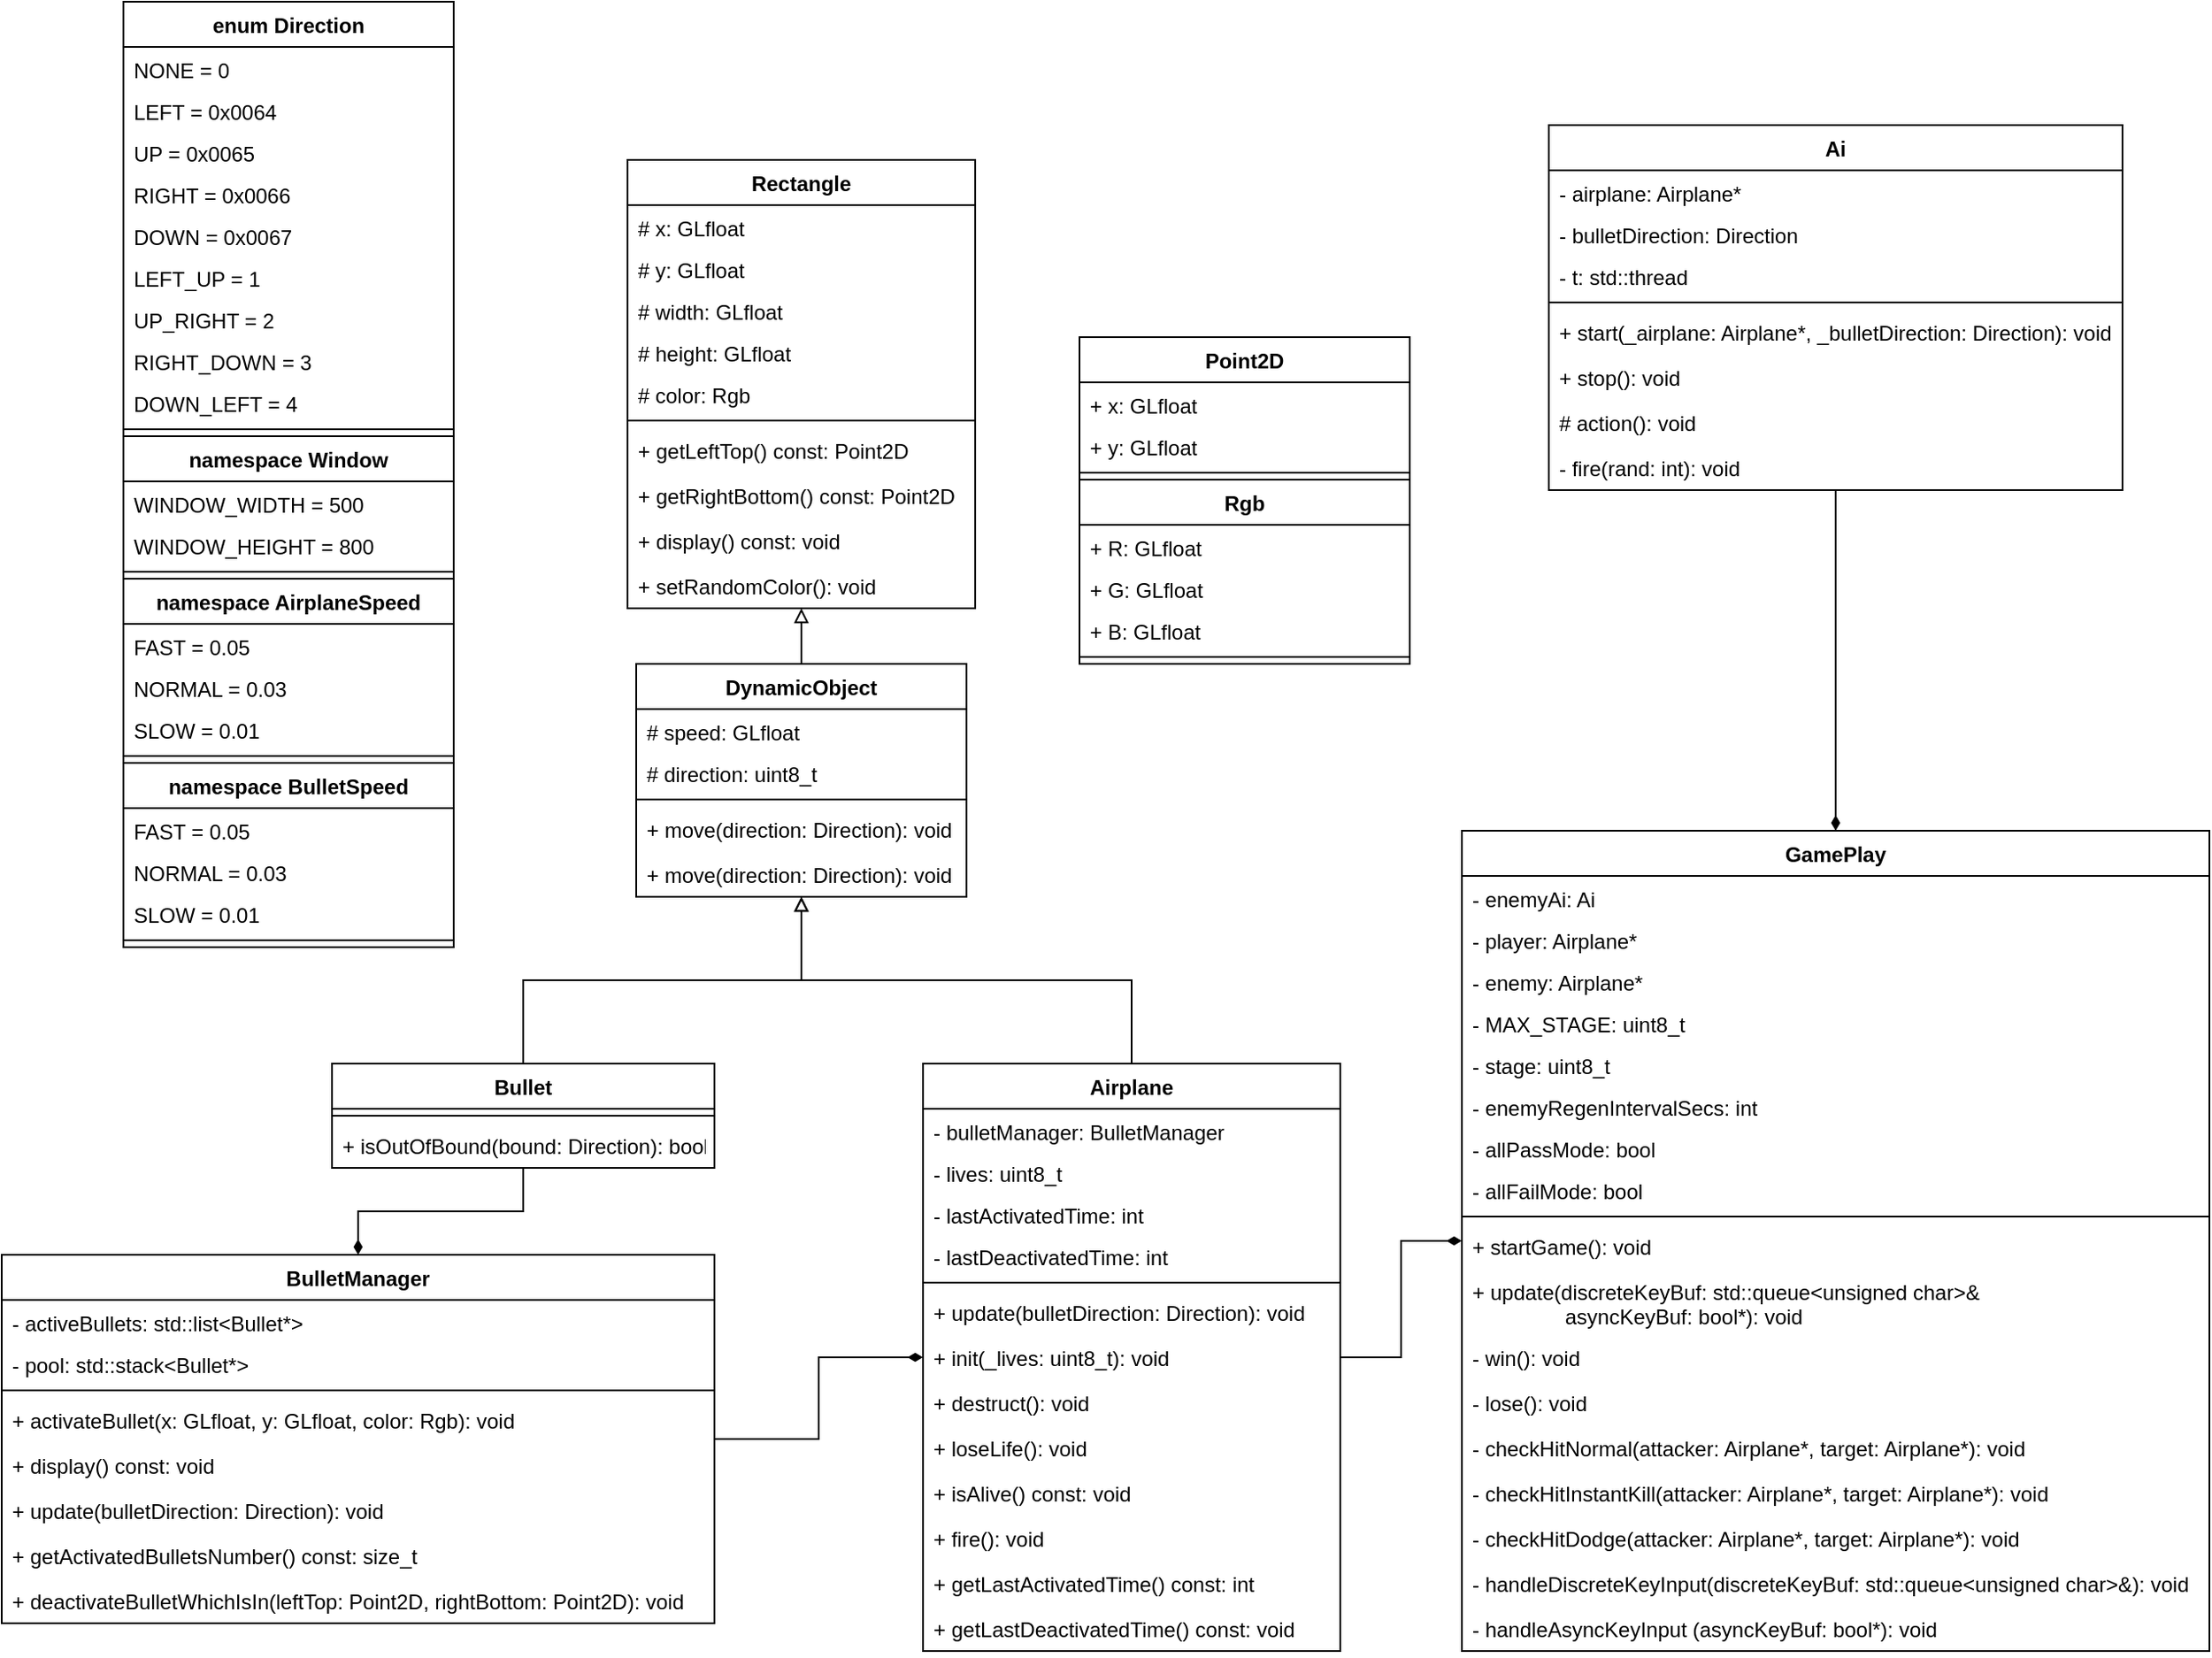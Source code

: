 <mxfile version="14.4.3" type="device"><diagram id="lzlCBWP7-0YJygiGL6ly" name="Page-1"><mxGraphModel dx="2597" dy="1370" grid="1" gridSize="10" guides="1" tooltips="1" connect="1" arrows="1" fold="1" page="1" pageScale="1" pageWidth="850" pageHeight="1100" math="0" shadow="0"><root><mxCell id="0"/><mxCell id="1" parent="0"/><mxCell id="8bg2hI8PhoKx7szXV8zY-1" value="Rectangle" style="swimlane;fontStyle=1;align=center;verticalAlign=top;childLayout=stackLayout;horizontal=1;startSize=26;horizontalStack=0;resizeParent=1;resizeParentMax=0;resizeLast=0;collapsible=1;marginBottom=0;" parent="1" vertex="1"><mxGeometry x="170" y="380" width="200" height="258" as="geometry"/></mxCell><mxCell id="8bg2hI8PhoKx7szXV8zY-2" value="# x: GLfloat" style="text;strokeColor=none;fillColor=none;align=left;verticalAlign=top;spacingLeft=4;spacingRight=4;overflow=hidden;rotatable=0;points=[[0,0.5],[1,0.5]];portConstraint=eastwest;" parent="8bg2hI8PhoKx7szXV8zY-1" vertex="1"><mxGeometry y="26" width="200" height="24" as="geometry"/></mxCell><mxCell id="8bg2hI8PhoKx7szXV8zY-7" value="# y: GLfloat" style="text;strokeColor=none;fillColor=none;align=left;verticalAlign=top;spacingLeft=4;spacingRight=4;overflow=hidden;rotatable=0;points=[[0,0.5],[1,0.5]];portConstraint=eastwest;" parent="8bg2hI8PhoKx7szXV8zY-1" vertex="1"><mxGeometry y="50" width="200" height="24" as="geometry"/></mxCell><mxCell id="8bg2hI8PhoKx7szXV8zY-8" value="# width: GLfloat" style="text;strokeColor=none;fillColor=none;align=left;verticalAlign=top;spacingLeft=4;spacingRight=4;overflow=hidden;rotatable=0;points=[[0,0.5],[1,0.5]];portConstraint=eastwest;" parent="8bg2hI8PhoKx7szXV8zY-1" vertex="1"><mxGeometry y="74" width="200" height="24" as="geometry"/></mxCell><mxCell id="8bg2hI8PhoKx7szXV8zY-9" value="# height: GLfloat" style="text;strokeColor=none;fillColor=none;align=left;verticalAlign=top;spacingLeft=4;spacingRight=4;overflow=hidden;rotatable=0;points=[[0,0.5],[1,0.5]];portConstraint=eastwest;" parent="8bg2hI8PhoKx7szXV8zY-1" vertex="1"><mxGeometry y="98" width="200" height="24" as="geometry"/></mxCell><mxCell id="8bg2hI8PhoKx7szXV8zY-10" value="# color: Rgb" style="text;strokeColor=none;fillColor=none;align=left;verticalAlign=top;spacingLeft=4;spacingRight=4;overflow=hidden;rotatable=0;points=[[0,0.5],[1,0.5]];portConstraint=eastwest;" parent="8bg2hI8PhoKx7szXV8zY-1" vertex="1"><mxGeometry y="122" width="200" height="24" as="geometry"/></mxCell><mxCell id="8bg2hI8PhoKx7szXV8zY-3" value="" style="line;strokeWidth=1;fillColor=none;align=left;verticalAlign=middle;spacingTop=-1;spacingLeft=3;spacingRight=3;rotatable=0;labelPosition=right;points=[];portConstraint=eastwest;" parent="8bg2hI8PhoKx7szXV8zY-1" vertex="1"><mxGeometry y="146" width="200" height="8" as="geometry"/></mxCell><mxCell id="8bg2hI8PhoKx7szXV8zY-4" value="+ getLeftTop() const: Point2D" style="text;strokeColor=none;fillColor=none;align=left;verticalAlign=top;spacingLeft=4;spacingRight=4;overflow=hidden;rotatable=0;points=[[0,0.5],[1,0.5]];portConstraint=eastwest;" parent="8bg2hI8PhoKx7szXV8zY-1" vertex="1"><mxGeometry y="154" width="200" height="26" as="geometry"/></mxCell><mxCell id="8bg2hI8PhoKx7szXV8zY-11" value="+ getRightBottom() const: Point2D" style="text;strokeColor=none;fillColor=none;align=left;verticalAlign=top;spacingLeft=4;spacingRight=4;overflow=hidden;rotatable=0;points=[[0,0.5],[1,0.5]];portConstraint=eastwest;" parent="8bg2hI8PhoKx7szXV8zY-1" vertex="1"><mxGeometry y="180" width="200" height="26" as="geometry"/></mxCell><mxCell id="8bg2hI8PhoKx7szXV8zY-12" value="+ display() const: void" style="text;strokeColor=none;fillColor=none;align=left;verticalAlign=top;spacingLeft=4;spacingRight=4;overflow=hidden;rotatable=0;points=[[0,0.5],[1,0.5]];portConstraint=eastwest;" parent="8bg2hI8PhoKx7szXV8zY-1" vertex="1"><mxGeometry y="206" width="200" height="26" as="geometry"/></mxCell><mxCell id="8bg2hI8PhoKx7szXV8zY-13" value="+ setRandomColor(): void" style="text;strokeColor=none;fillColor=none;align=left;verticalAlign=top;spacingLeft=4;spacingRight=4;overflow=hidden;rotatable=0;points=[[0,0.5],[1,0.5]];portConstraint=eastwest;" parent="8bg2hI8PhoKx7szXV8zY-1" vertex="1"><mxGeometry y="232" width="200" height="26" as="geometry"/></mxCell><mxCell id="8bg2hI8PhoKx7szXV8zY-25" style="edgeStyle=orthogonalEdgeStyle;rounded=0;orthogonalLoop=1;jettySize=auto;html=1;endArrow=block;endFill=0;" parent="1" source="8bg2hI8PhoKx7szXV8zY-14" target="8bg2hI8PhoKx7szXV8zY-1" edge="1"><mxGeometry relative="1" as="geometry"/></mxCell><mxCell id="8bg2hI8PhoKx7szXV8zY-14" value="DynamicObject" style="swimlane;fontStyle=1;align=center;verticalAlign=top;childLayout=stackLayout;horizontal=1;startSize=26;horizontalStack=0;resizeParent=1;resizeParentMax=0;resizeLast=0;collapsible=1;marginBottom=0;" parent="1" vertex="1"><mxGeometry x="175" y="670" width="190" height="134" as="geometry"/></mxCell><mxCell id="8bg2hI8PhoKx7szXV8zY-15" value="# speed: GLfloat" style="text;strokeColor=none;fillColor=none;align=left;verticalAlign=top;spacingLeft=4;spacingRight=4;overflow=hidden;rotatable=0;points=[[0,0.5],[1,0.5]];portConstraint=eastwest;" parent="8bg2hI8PhoKx7szXV8zY-14" vertex="1"><mxGeometry y="26" width="190" height="24" as="geometry"/></mxCell><mxCell id="8bg2hI8PhoKx7szXV8zY-16" value="# direction: uint8_t" style="text;strokeColor=none;fillColor=none;align=left;verticalAlign=top;spacingLeft=4;spacingRight=4;overflow=hidden;rotatable=0;points=[[0,0.5],[1,0.5]];portConstraint=eastwest;" parent="8bg2hI8PhoKx7szXV8zY-14" vertex="1"><mxGeometry y="50" width="190" height="24" as="geometry"/></mxCell><mxCell id="8bg2hI8PhoKx7szXV8zY-20" value="" style="line;strokeWidth=1;fillColor=none;align=left;verticalAlign=middle;spacingTop=-1;spacingLeft=3;spacingRight=3;rotatable=0;labelPosition=right;points=[];portConstraint=eastwest;" parent="8bg2hI8PhoKx7szXV8zY-14" vertex="1"><mxGeometry y="74" width="190" height="8" as="geometry"/></mxCell><mxCell id="8bg2hI8PhoKx7szXV8zY-21" value="+ move(direction: Direction): void" style="text;strokeColor=none;fillColor=none;align=left;verticalAlign=top;spacingLeft=4;spacingRight=4;overflow=hidden;rotatable=0;points=[[0,0.5],[1,0.5]];portConstraint=eastwest;" parent="8bg2hI8PhoKx7szXV8zY-14" vertex="1"><mxGeometry y="82" width="190" height="26" as="geometry"/></mxCell><mxCell id="8bg2hI8PhoKx7szXV8zY-44" value="+ move(direction: Direction): void" style="text;strokeColor=none;fillColor=none;align=left;verticalAlign=top;spacingLeft=4;spacingRight=4;overflow=hidden;rotatable=0;points=[[0,0.5],[1,0.5]];portConstraint=eastwest;" parent="8bg2hI8PhoKx7szXV8zY-14" vertex="1"><mxGeometry y="108" width="190" height="26" as="geometry"/></mxCell><mxCell id="8bg2hI8PhoKx7szXV8zY-31" style="edgeStyle=orthogonalEdgeStyle;rounded=0;orthogonalLoop=1;jettySize=auto;html=1;endArrow=block;endFill=0;" parent="1" source="8bg2hI8PhoKx7szXV8zY-26" target="8bg2hI8PhoKx7szXV8zY-14" edge="1"><mxGeometry relative="1" as="geometry"/></mxCell><mxCell id="55BqPZ3qnUOEgNBQmJnR-50" style="edgeStyle=orthogonalEdgeStyle;rounded=0;orthogonalLoop=1;jettySize=auto;html=1;endArrow=diamondThin;endFill=1;" edge="1" parent="1" source="8bg2hI8PhoKx7szXV8zY-26" target="8bg2hI8PhoKx7szXV8zY-77"><mxGeometry relative="1" as="geometry"/></mxCell><mxCell id="8bg2hI8PhoKx7szXV8zY-26" value="Bullet" style="swimlane;fontStyle=1;align=center;verticalAlign=top;childLayout=stackLayout;horizontal=1;startSize=26;horizontalStack=0;resizeParent=1;resizeParentMax=0;resizeLast=0;collapsible=1;marginBottom=0;" parent="1" vertex="1"><mxGeometry y="900" width="220" height="60" as="geometry"/></mxCell><mxCell id="8bg2hI8PhoKx7szXV8zY-29" value="" style="line;strokeWidth=1;fillColor=none;align=left;verticalAlign=middle;spacingTop=-1;spacingLeft=3;spacingRight=3;rotatable=0;labelPosition=right;points=[];portConstraint=eastwest;" parent="8bg2hI8PhoKx7szXV8zY-26" vertex="1"><mxGeometry y="26" width="220" height="8" as="geometry"/></mxCell><mxCell id="8bg2hI8PhoKx7szXV8zY-30" value="+ isOutOfBound(bound: Direction): bool" style="text;strokeColor=none;fillColor=none;align=left;verticalAlign=top;spacingLeft=4;spacingRight=4;overflow=hidden;rotatable=0;points=[[0,0.5],[1,0.5]];portConstraint=eastwest;" parent="8bg2hI8PhoKx7szXV8zY-26" vertex="1"><mxGeometry y="34" width="220" height="26" as="geometry"/></mxCell><mxCell id="8bg2hI8PhoKx7szXV8zY-60" style="edgeStyle=orthogonalEdgeStyle;rounded=0;orthogonalLoop=1;jettySize=auto;html=1;endArrow=block;endFill=0;" parent="1" source="8bg2hI8PhoKx7szXV8zY-45" target="8bg2hI8PhoKx7szXV8zY-14" edge="1"><mxGeometry relative="1" as="geometry"/></mxCell><mxCell id="55BqPZ3qnUOEgNBQmJnR-42" style="edgeStyle=orthogonalEdgeStyle;rounded=0;orthogonalLoop=1;jettySize=auto;html=1;endArrow=diamondThin;endFill=1;" edge="1" parent="1" source="8bg2hI8PhoKx7szXV8zY-45" target="55BqPZ3qnUOEgNBQmJnR-5"><mxGeometry relative="1" as="geometry"/></mxCell><mxCell id="8bg2hI8PhoKx7szXV8zY-45" value="Airplane" style="swimlane;fontStyle=1;align=center;verticalAlign=top;childLayout=stackLayout;horizontal=1;startSize=26;horizontalStack=0;resizeParent=1;resizeParentMax=0;resizeLast=0;collapsible=1;marginBottom=0;" parent="1" vertex="1"><mxGeometry x="340" y="900" width="240" height="338" as="geometry"/></mxCell><mxCell id="8bg2hI8PhoKx7szXV8zY-46" value="- bulletManager: BulletManager" style="text;strokeColor=none;fillColor=none;align=left;verticalAlign=top;spacingLeft=4;spacingRight=4;overflow=hidden;rotatable=0;points=[[0,0.5],[1,0.5]];portConstraint=eastwest;" parent="8bg2hI8PhoKx7szXV8zY-45" vertex="1"><mxGeometry y="26" width="240" height="24" as="geometry"/></mxCell><mxCell id="8bg2hI8PhoKx7szXV8zY-47" value="- lives: uint8_t" style="text;strokeColor=none;fillColor=none;align=left;verticalAlign=top;spacingLeft=4;spacingRight=4;overflow=hidden;rotatable=0;points=[[0,0.5],[1,0.5]];portConstraint=eastwest;" parent="8bg2hI8PhoKx7szXV8zY-45" vertex="1"><mxGeometry y="50" width="240" height="24" as="geometry"/></mxCell><mxCell id="8bg2hI8PhoKx7szXV8zY-48" value="- lastActivatedTime: int" style="text;strokeColor=none;fillColor=none;align=left;verticalAlign=top;spacingLeft=4;spacingRight=4;overflow=hidden;rotatable=0;points=[[0,0.5],[1,0.5]];portConstraint=eastwest;" parent="8bg2hI8PhoKx7szXV8zY-45" vertex="1"><mxGeometry y="74" width="240" height="24" as="geometry"/></mxCell><mxCell id="8bg2hI8PhoKx7szXV8zY-49" value="- lastDeactivatedTime: int" style="text;strokeColor=none;fillColor=none;align=left;verticalAlign=top;spacingLeft=4;spacingRight=4;overflow=hidden;rotatable=0;points=[[0,0.5],[1,0.5]];portConstraint=eastwest;" parent="8bg2hI8PhoKx7szXV8zY-45" vertex="1"><mxGeometry y="98" width="240" height="24" as="geometry"/></mxCell><mxCell id="8bg2hI8PhoKx7szXV8zY-51" value="" style="line;strokeWidth=1;fillColor=none;align=left;verticalAlign=middle;spacingTop=-1;spacingLeft=3;spacingRight=3;rotatable=0;labelPosition=right;points=[];portConstraint=eastwest;" parent="8bg2hI8PhoKx7szXV8zY-45" vertex="1"><mxGeometry y="122" width="240" height="8" as="geometry"/></mxCell><mxCell id="8bg2hI8PhoKx7szXV8zY-52" value="+ update(bulletDirection: Direction): void" style="text;strokeColor=none;fillColor=none;align=left;verticalAlign=top;spacingLeft=4;spacingRight=4;overflow=hidden;rotatable=0;points=[[0,0.5],[1,0.5]];portConstraint=eastwest;" parent="8bg2hI8PhoKx7szXV8zY-45" vertex="1"><mxGeometry y="130" width="240" height="26" as="geometry"/></mxCell><mxCell id="8bg2hI8PhoKx7szXV8zY-53" value="+ init(_lives: uint8_t): void" style="text;strokeColor=none;fillColor=none;align=left;verticalAlign=top;spacingLeft=4;spacingRight=4;overflow=hidden;rotatable=0;points=[[0,0.5],[1,0.5]];portConstraint=eastwest;" parent="8bg2hI8PhoKx7szXV8zY-45" vertex="1"><mxGeometry y="156" width="240" height="26" as="geometry"/></mxCell><mxCell id="8bg2hI8PhoKx7szXV8zY-54" value="+ destruct(): void" style="text;strokeColor=none;fillColor=none;align=left;verticalAlign=top;spacingLeft=4;spacingRight=4;overflow=hidden;rotatable=0;points=[[0,0.5],[1,0.5]];portConstraint=eastwest;" parent="8bg2hI8PhoKx7szXV8zY-45" vertex="1"><mxGeometry y="182" width="240" height="26" as="geometry"/></mxCell><mxCell id="8bg2hI8PhoKx7szXV8zY-55" value="+ loseLife(): void" style="text;strokeColor=none;fillColor=none;align=left;verticalAlign=top;spacingLeft=4;spacingRight=4;overflow=hidden;rotatable=0;points=[[0,0.5],[1,0.5]];portConstraint=eastwest;" parent="8bg2hI8PhoKx7szXV8zY-45" vertex="1"><mxGeometry y="208" width="240" height="26" as="geometry"/></mxCell><mxCell id="8bg2hI8PhoKx7szXV8zY-59" value="+ isAlive() const: void" style="text;strokeColor=none;fillColor=none;align=left;verticalAlign=top;spacingLeft=4;spacingRight=4;overflow=hidden;rotatable=0;points=[[0,0.5],[1,0.5]];portConstraint=eastwest;" parent="8bg2hI8PhoKx7szXV8zY-45" vertex="1"><mxGeometry y="234" width="240" height="26" as="geometry"/></mxCell><mxCell id="8bg2hI8PhoKx7szXV8zY-58" value="+ fire(): void" style="text;strokeColor=none;fillColor=none;align=left;verticalAlign=top;spacingLeft=4;spacingRight=4;overflow=hidden;rotatable=0;points=[[0,0.5],[1,0.5]];portConstraint=eastwest;" parent="8bg2hI8PhoKx7szXV8zY-45" vertex="1"><mxGeometry y="260" width="240" height="26" as="geometry"/></mxCell><mxCell id="8bg2hI8PhoKx7szXV8zY-57" value="+ getLastActivatedTime() const: int" style="text;strokeColor=none;fillColor=none;align=left;verticalAlign=top;spacingLeft=4;spacingRight=4;overflow=hidden;rotatable=0;points=[[0,0.5],[1,0.5]];portConstraint=eastwest;" parent="8bg2hI8PhoKx7szXV8zY-45" vertex="1"><mxGeometry y="286" width="240" height="26" as="geometry"/></mxCell><mxCell id="8bg2hI8PhoKx7szXV8zY-56" value="+ getLastDeactivatedTime() const: void" style="text;strokeColor=none;fillColor=none;align=left;verticalAlign=top;spacingLeft=4;spacingRight=4;overflow=hidden;rotatable=0;points=[[0,0.5],[1,0.5]];portConstraint=eastwest;" parent="8bg2hI8PhoKx7szXV8zY-45" vertex="1"><mxGeometry y="312" width="240" height="26" as="geometry"/></mxCell><mxCell id="55BqPZ3qnUOEgNBQmJnR-2" style="edgeStyle=orthogonalEdgeStyle;rounded=0;orthogonalLoop=1;jettySize=auto;html=1;endArrow=diamondThin;endFill=1;" edge="1" parent="1" source="8bg2hI8PhoKx7szXV8zY-77" target="8bg2hI8PhoKx7szXV8zY-45"><mxGeometry relative="1" as="geometry"><mxPoint x="760" y="771" as="sourcePoint"/></mxGeometry></mxCell><mxCell id="8bg2hI8PhoKx7szXV8zY-77" value="BulletManager" style="swimlane;fontStyle=1;align=center;verticalAlign=top;childLayout=stackLayout;horizontal=1;startSize=26;horizontalStack=0;resizeParent=1;resizeParentMax=0;resizeLast=0;collapsible=1;marginBottom=0;" parent="1" vertex="1"><mxGeometry x="-190" y="1010" width="410" height="212" as="geometry"/></mxCell><mxCell id="8bg2hI8PhoKx7szXV8zY-78" value="- activeBullets: std::list&lt;Bullet*&gt;" style="text;strokeColor=none;fillColor=none;align=left;verticalAlign=top;spacingLeft=4;spacingRight=4;overflow=hidden;rotatable=0;points=[[0,0.5],[1,0.5]];portConstraint=eastwest;" parent="8bg2hI8PhoKx7szXV8zY-77" vertex="1"><mxGeometry y="26" width="410" height="24" as="geometry"/></mxCell><mxCell id="8bg2hI8PhoKx7szXV8zY-79" value="- pool: std::stack&lt;Bullet*&gt;" style="text;strokeColor=none;fillColor=none;align=left;verticalAlign=top;spacingLeft=4;spacingRight=4;overflow=hidden;rotatable=0;points=[[0,0.5],[1,0.5]];portConstraint=eastwest;" parent="8bg2hI8PhoKx7szXV8zY-77" vertex="1"><mxGeometry y="50" width="410" height="24" as="geometry"/></mxCell><mxCell id="8bg2hI8PhoKx7szXV8zY-82" value="" style="line;strokeWidth=1;fillColor=none;align=left;verticalAlign=middle;spacingTop=-1;spacingLeft=3;spacingRight=3;rotatable=0;labelPosition=right;points=[];portConstraint=eastwest;" parent="8bg2hI8PhoKx7szXV8zY-77" vertex="1"><mxGeometry y="74" width="410" height="8" as="geometry"/></mxCell><mxCell id="8bg2hI8PhoKx7szXV8zY-83" value="+ activateBullet(x: GLfloat, y: GLfloat, color: Rgb): void" style="text;strokeColor=none;fillColor=none;align=left;verticalAlign=top;spacingLeft=4;spacingRight=4;overflow=hidden;rotatable=0;points=[[0,0.5],[1,0.5]];portConstraint=eastwest;" parent="8bg2hI8PhoKx7szXV8zY-77" vertex="1"><mxGeometry y="82" width="410" height="26" as="geometry"/></mxCell><mxCell id="8bg2hI8PhoKx7szXV8zY-84" value="+ display() const: void" style="text;strokeColor=none;fillColor=none;align=left;verticalAlign=top;spacingLeft=4;spacingRight=4;overflow=hidden;rotatable=0;points=[[0,0.5],[1,0.5]];portConstraint=eastwest;" parent="8bg2hI8PhoKx7szXV8zY-77" vertex="1"><mxGeometry y="108" width="410" height="26" as="geometry"/></mxCell><mxCell id="8bg2hI8PhoKx7szXV8zY-85" value="+ update(bulletDirection: Direction): void" style="text;strokeColor=none;fillColor=none;align=left;verticalAlign=top;spacingLeft=4;spacingRight=4;overflow=hidden;rotatable=0;points=[[0,0.5],[1,0.5]];portConstraint=eastwest;" parent="8bg2hI8PhoKx7szXV8zY-77" vertex="1"><mxGeometry y="134" width="410" height="26" as="geometry"/></mxCell><mxCell id="8bg2hI8PhoKx7szXV8zY-86" value="+ getActivatedBulletsNumber() const: size_t" style="text;strokeColor=none;fillColor=none;align=left;verticalAlign=top;spacingLeft=4;spacingRight=4;overflow=hidden;rotatable=0;points=[[0,0.5],[1,0.5]];portConstraint=eastwest;" parent="8bg2hI8PhoKx7szXV8zY-77" vertex="1"><mxGeometry y="160" width="410" height="26" as="geometry"/></mxCell><mxCell id="8bg2hI8PhoKx7szXV8zY-87" value="+ deactivateBulletWhichIsIn(leftTop: Point2D, rightBottom: Point2D): void" style="text;strokeColor=none;fillColor=none;align=left;verticalAlign=top;spacingLeft=4;spacingRight=4;overflow=hidden;rotatable=0;points=[[0,0.5],[1,0.5]];portConstraint=eastwest;" parent="8bg2hI8PhoKx7szXV8zY-77" vertex="1"><mxGeometry y="186" width="410" height="26" as="geometry"/></mxCell><mxCell id="55BqPZ3qnUOEgNBQmJnR-5" value="GamePlay" style="swimlane;fontStyle=1;align=center;verticalAlign=top;childLayout=stackLayout;horizontal=1;startSize=26;horizontalStack=0;resizeParent=1;resizeParentMax=0;resizeLast=0;collapsible=1;marginBottom=0;" vertex="1" parent="1"><mxGeometry x="650" y="766" width="430" height="472" as="geometry"/></mxCell><mxCell id="55BqPZ3qnUOEgNBQmJnR-6" value="- enemyAi: Ai" style="text;strokeColor=none;fillColor=none;align=left;verticalAlign=top;spacingLeft=4;spacingRight=4;overflow=hidden;rotatable=0;points=[[0,0.5],[1,0.5]];portConstraint=eastwest;" vertex="1" parent="55BqPZ3qnUOEgNBQmJnR-5"><mxGeometry y="26" width="430" height="24" as="geometry"/></mxCell><mxCell id="55BqPZ3qnUOEgNBQmJnR-7" value="- player: Airplane*" style="text;strokeColor=none;fillColor=none;align=left;verticalAlign=top;spacingLeft=4;spacingRight=4;overflow=hidden;rotatable=0;points=[[0,0.5],[1,0.5]];portConstraint=eastwest;" vertex="1" parent="55BqPZ3qnUOEgNBQmJnR-5"><mxGeometry y="50" width="430" height="24" as="geometry"/></mxCell><mxCell id="55BqPZ3qnUOEgNBQmJnR-15" value="- enemy: Airplane*" style="text;strokeColor=none;fillColor=none;align=left;verticalAlign=top;spacingLeft=4;spacingRight=4;overflow=hidden;rotatable=0;points=[[0,0.5],[1,0.5]];portConstraint=eastwest;" vertex="1" parent="55BqPZ3qnUOEgNBQmJnR-5"><mxGeometry y="74" width="430" height="24" as="geometry"/></mxCell><mxCell id="55BqPZ3qnUOEgNBQmJnR-14" value="- MAX_STAGE: uint8_t" style="text;strokeColor=none;fillColor=none;align=left;verticalAlign=top;spacingLeft=4;spacingRight=4;overflow=hidden;rotatable=0;points=[[0,0.5],[1,0.5]];portConstraint=eastwest;" vertex="1" parent="55BqPZ3qnUOEgNBQmJnR-5"><mxGeometry y="98" width="430" height="24" as="geometry"/></mxCell><mxCell id="55BqPZ3qnUOEgNBQmJnR-16" value="- stage: uint8_t" style="text;strokeColor=none;fillColor=none;align=left;verticalAlign=top;spacingLeft=4;spacingRight=4;overflow=hidden;rotatable=0;points=[[0,0.5],[1,0.5]];portConstraint=eastwest;" vertex="1" parent="55BqPZ3qnUOEgNBQmJnR-5"><mxGeometry y="122" width="430" height="24" as="geometry"/></mxCell><mxCell id="55BqPZ3qnUOEgNBQmJnR-19" value="- enemyRegenIntervalSecs: int" style="text;strokeColor=none;fillColor=none;align=left;verticalAlign=top;spacingLeft=4;spacingRight=4;overflow=hidden;rotatable=0;points=[[0,0.5],[1,0.5]];portConstraint=eastwest;" vertex="1" parent="55BqPZ3qnUOEgNBQmJnR-5"><mxGeometry y="146" width="430" height="24" as="geometry"/></mxCell><mxCell id="55BqPZ3qnUOEgNBQmJnR-18" value="- allPassMode: bool" style="text;strokeColor=none;fillColor=none;align=left;verticalAlign=top;spacingLeft=4;spacingRight=4;overflow=hidden;rotatable=0;points=[[0,0.5],[1,0.5]];portConstraint=eastwest;" vertex="1" parent="55BqPZ3qnUOEgNBQmJnR-5"><mxGeometry y="170" width="430" height="24" as="geometry"/></mxCell><mxCell id="55BqPZ3qnUOEgNBQmJnR-17" value="- allFailMode: bool" style="text;strokeColor=none;fillColor=none;align=left;verticalAlign=top;spacingLeft=4;spacingRight=4;overflow=hidden;rotatable=0;points=[[0,0.5],[1,0.5]];portConstraint=eastwest;" vertex="1" parent="55BqPZ3qnUOEgNBQmJnR-5"><mxGeometry y="194" width="430" height="24" as="geometry"/></mxCell><mxCell id="55BqPZ3qnUOEgNBQmJnR-8" value="" style="line;strokeWidth=1;fillColor=none;align=left;verticalAlign=middle;spacingTop=-1;spacingLeft=3;spacingRight=3;rotatable=0;labelPosition=right;points=[];portConstraint=eastwest;" vertex="1" parent="55BqPZ3qnUOEgNBQmJnR-5"><mxGeometry y="218" width="430" height="8" as="geometry"/></mxCell><mxCell id="55BqPZ3qnUOEgNBQmJnR-9" value="+ startGame(): void" style="text;strokeColor=none;fillColor=none;align=left;verticalAlign=top;spacingLeft=4;spacingRight=4;overflow=hidden;rotatable=0;points=[[0,0.5],[1,0.5]];portConstraint=eastwest;" vertex="1" parent="55BqPZ3qnUOEgNBQmJnR-5"><mxGeometry y="226" width="430" height="26" as="geometry"/></mxCell><mxCell id="55BqPZ3qnUOEgNBQmJnR-10" value="+ update(discreteKeyBuf: std::queue&lt;unsigned char&gt;&amp;&#10;                asyncKeyBuf: bool*): void" style="text;strokeColor=none;fillColor=none;align=left;verticalAlign=top;spacingLeft=4;spacingRight=4;overflow=hidden;rotatable=0;points=[[0,0.5],[1,0.5]];portConstraint=eastwest;" vertex="1" parent="55BqPZ3qnUOEgNBQmJnR-5"><mxGeometry y="252" width="430" height="38" as="geometry"/></mxCell><mxCell id="55BqPZ3qnUOEgNBQmJnR-11" value="- win(): void" style="text;strokeColor=none;fillColor=none;align=left;verticalAlign=top;spacingLeft=4;spacingRight=4;overflow=hidden;rotatable=0;points=[[0,0.5],[1,0.5]];portConstraint=eastwest;" vertex="1" parent="55BqPZ3qnUOEgNBQmJnR-5"><mxGeometry y="290" width="430" height="26" as="geometry"/></mxCell><mxCell id="55BqPZ3qnUOEgNBQmJnR-20" value="- lose(): void" style="text;strokeColor=none;fillColor=none;align=left;verticalAlign=top;spacingLeft=4;spacingRight=4;overflow=hidden;rotatable=0;points=[[0,0.5],[1,0.5]];portConstraint=eastwest;" vertex="1" parent="55BqPZ3qnUOEgNBQmJnR-5"><mxGeometry y="316" width="430" height="26" as="geometry"/></mxCell><mxCell id="55BqPZ3qnUOEgNBQmJnR-24" value="- checkHitNormal(attacker: Airplane*, target: Airplane*): void" style="text;strokeColor=none;fillColor=none;align=left;verticalAlign=top;spacingLeft=4;spacingRight=4;overflow=hidden;rotatable=0;points=[[0,0.5],[1,0.5]];portConstraint=eastwest;" vertex="1" parent="55BqPZ3qnUOEgNBQmJnR-5"><mxGeometry y="342" width="430" height="26" as="geometry"/></mxCell><mxCell id="55BqPZ3qnUOEgNBQmJnR-26" value="- checkHitInstantKill(attacker: Airplane*, target: Airplane*): void" style="text;strokeColor=none;fillColor=none;align=left;verticalAlign=top;spacingLeft=4;spacingRight=4;overflow=hidden;rotatable=0;points=[[0,0.5],[1,0.5]];portConstraint=eastwest;" vertex="1" parent="55BqPZ3qnUOEgNBQmJnR-5"><mxGeometry y="368" width="430" height="26" as="geometry"/></mxCell><mxCell id="55BqPZ3qnUOEgNBQmJnR-27" value="- checkHitDodge(attacker: Airplane*, target: Airplane*): void" style="text;strokeColor=none;fillColor=none;align=left;verticalAlign=top;spacingLeft=4;spacingRight=4;overflow=hidden;rotatable=0;points=[[0,0.5],[1,0.5]];portConstraint=eastwest;" vertex="1" parent="55BqPZ3qnUOEgNBQmJnR-5"><mxGeometry y="394" width="430" height="26" as="geometry"/></mxCell><mxCell id="55BqPZ3qnUOEgNBQmJnR-28" value="- handleDiscreteKeyInput(discreteKeyBuf: std::queue&lt;unsigned char&gt;&amp;): void" style="text;strokeColor=none;fillColor=none;align=left;verticalAlign=top;spacingLeft=4;spacingRight=4;overflow=hidden;rotatable=0;points=[[0,0.5],[1,0.5]];portConstraint=eastwest;" vertex="1" parent="55BqPZ3qnUOEgNBQmJnR-5"><mxGeometry y="420" width="430" height="26" as="geometry"/></mxCell><mxCell id="55BqPZ3qnUOEgNBQmJnR-29" value="- handleAsyncKeyInput (asyncKeyBuf: bool*): void" style="text;strokeColor=none;fillColor=none;align=left;verticalAlign=top;spacingLeft=4;spacingRight=4;overflow=hidden;rotatable=0;points=[[0,0.5],[1,0.5]];portConstraint=eastwest;" vertex="1" parent="55BqPZ3qnUOEgNBQmJnR-5"><mxGeometry y="446" width="430" height="26" as="geometry"/></mxCell><mxCell id="55BqPZ3qnUOEgNBQmJnR-41" style="edgeStyle=orthogonalEdgeStyle;rounded=0;orthogonalLoop=1;jettySize=auto;html=1;endArrow=diamondThin;endFill=1;" edge="1" parent="1" source="55BqPZ3qnUOEgNBQmJnR-30" target="55BqPZ3qnUOEgNBQmJnR-5"><mxGeometry relative="1" as="geometry"/></mxCell><mxCell id="55BqPZ3qnUOEgNBQmJnR-30" value="Ai" style="swimlane;fontStyle=1;align=center;verticalAlign=top;childLayout=stackLayout;horizontal=1;startSize=26;horizontalStack=0;resizeParent=1;resizeParentMax=0;resizeLast=0;collapsible=1;marginBottom=0;" vertex="1" parent="1"><mxGeometry x="700" y="360" width="330" height="210" as="geometry"/></mxCell><mxCell id="55BqPZ3qnUOEgNBQmJnR-37" value="- airplane: Airplane*" style="text;strokeColor=none;fillColor=none;align=left;verticalAlign=top;spacingLeft=4;spacingRight=4;overflow=hidden;rotatable=0;points=[[0,0.5],[1,0.5]];portConstraint=eastwest;" vertex="1" parent="55BqPZ3qnUOEgNBQmJnR-30"><mxGeometry y="26" width="330" height="24" as="geometry"/></mxCell><mxCell id="55BqPZ3qnUOEgNBQmJnR-36" value="- bulletDirection: Direction" style="text;strokeColor=none;fillColor=none;align=left;verticalAlign=top;spacingLeft=4;spacingRight=4;overflow=hidden;rotatable=0;points=[[0,0.5],[1,0.5]];portConstraint=eastwest;" vertex="1" parent="55BqPZ3qnUOEgNBQmJnR-30"><mxGeometry y="50" width="330" height="24" as="geometry"/></mxCell><mxCell id="55BqPZ3qnUOEgNBQmJnR-31" value="- t: std::thread" style="text;strokeColor=none;fillColor=none;align=left;verticalAlign=top;spacingLeft=4;spacingRight=4;overflow=hidden;rotatable=0;points=[[0,0.5],[1,0.5]];portConstraint=eastwest;" vertex="1" parent="55BqPZ3qnUOEgNBQmJnR-30"><mxGeometry y="74" width="330" height="24" as="geometry"/></mxCell><mxCell id="55BqPZ3qnUOEgNBQmJnR-33" value="" style="line;strokeWidth=1;fillColor=none;align=left;verticalAlign=middle;spacingTop=-1;spacingLeft=3;spacingRight=3;rotatable=0;labelPosition=right;points=[];portConstraint=eastwest;" vertex="1" parent="55BqPZ3qnUOEgNBQmJnR-30"><mxGeometry y="98" width="330" height="8" as="geometry"/></mxCell><mxCell id="55BqPZ3qnUOEgNBQmJnR-34" value="+ start(_airplane: Airplane*, _bulletDirection: Direction): void" style="text;strokeColor=none;fillColor=none;align=left;verticalAlign=top;spacingLeft=4;spacingRight=4;overflow=hidden;rotatable=0;points=[[0,0.5],[1,0.5]];portConstraint=eastwest;" vertex="1" parent="55BqPZ3qnUOEgNBQmJnR-30"><mxGeometry y="106" width="330" height="26" as="geometry"/></mxCell><mxCell id="55BqPZ3qnUOEgNBQmJnR-35" value="+ stop(): void" style="text;strokeColor=none;fillColor=none;align=left;verticalAlign=top;spacingLeft=4;spacingRight=4;overflow=hidden;rotatable=0;points=[[0,0.5],[1,0.5]];portConstraint=eastwest;" vertex="1" parent="55BqPZ3qnUOEgNBQmJnR-30"><mxGeometry y="132" width="330" height="26" as="geometry"/></mxCell><mxCell id="55BqPZ3qnUOEgNBQmJnR-39" value="# action(): void" style="text;strokeColor=none;fillColor=none;align=left;verticalAlign=top;spacingLeft=4;spacingRight=4;overflow=hidden;rotatable=0;points=[[0,0.5],[1,0.5]];portConstraint=eastwest;" vertex="1" parent="55BqPZ3qnUOEgNBQmJnR-30"><mxGeometry y="158" width="330" height="26" as="geometry"/></mxCell><mxCell id="55BqPZ3qnUOEgNBQmJnR-40" value="- fire(rand: int): void" style="text;strokeColor=none;fillColor=none;align=left;verticalAlign=top;spacingLeft=4;spacingRight=4;overflow=hidden;rotatable=0;points=[[0,0.5],[1,0.5]];portConstraint=eastwest;" vertex="1" parent="55BqPZ3qnUOEgNBQmJnR-30"><mxGeometry y="184" width="330" height="26" as="geometry"/></mxCell><mxCell id="55BqPZ3qnUOEgNBQmJnR-48" value="" style="group" vertex="1" connectable="0" parent="1"><mxGeometry x="-120" y="289" width="190" height="544" as="geometry"/></mxCell><mxCell id="8bg2hI8PhoKx7szXV8zY-32" value="enum Direction" style="swimlane;fontStyle=1;align=center;verticalAlign=top;childLayout=stackLayout;horizontal=1;startSize=26;horizontalStack=0;resizeParent=1;resizeParentMax=0;resizeLast=0;collapsible=1;marginBottom=0;" parent="55BqPZ3qnUOEgNBQmJnR-48" vertex="1"><mxGeometry width="190" height="250" as="geometry"/></mxCell><mxCell id="8bg2hI8PhoKx7szXV8zY-33" value="NONE = 0" style="text;strokeColor=none;fillColor=none;align=left;verticalAlign=top;spacingLeft=4;spacingRight=4;overflow=hidden;rotatable=0;points=[[0,0.5],[1,0.5]];portConstraint=eastwest;" parent="8bg2hI8PhoKx7szXV8zY-32" vertex="1"><mxGeometry y="26" width="190" height="24" as="geometry"/></mxCell><mxCell id="8bg2hI8PhoKx7szXV8zY-34" value="LEFT = 0x0064" style="text;strokeColor=none;fillColor=none;align=left;verticalAlign=top;spacingLeft=4;spacingRight=4;overflow=hidden;rotatable=0;points=[[0,0.5],[1,0.5]];portConstraint=eastwest;" parent="8bg2hI8PhoKx7szXV8zY-32" vertex="1"><mxGeometry y="50" width="190" height="24" as="geometry"/></mxCell><mxCell id="8bg2hI8PhoKx7szXV8zY-37" value="UP = 0x0065" style="text;strokeColor=none;fillColor=none;align=left;verticalAlign=top;spacingLeft=4;spacingRight=4;overflow=hidden;rotatable=0;points=[[0,0.5],[1,0.5]];portConstraint=eastwest;" parent="8bg2hI8PhoKx7szXV8zY-32" vertex="1"><mxGeometry y="74" width="190" height="24" as="geometry"/></mxCell><mxCell id="8bg2hI8PhoKx7szXV8zY-38" value="RIGHT = 0x0066" style="text;strokeColor=none;fillColor=none;align=left;verticalAlign=top;spacingLeft=4;spacingRight=4;overflow=hidden;rotatable=0;points=[[0,0.5],[1,0.5]];portConstraint=eastwest;" parent="8bg2hI8PhoKx7szXV8zY-32" vertex="1"><mxGeometry y="98" width="190" height="24" as="geometry"/></mxCell><mxCell id="8bg2hI8PhoKx7szXV8zY-39" value="DOWN = 0x0067" style="text;strokeColor=none;fillColor=none;align=left;verticalAlign=top;spacingLeft=4;spacingRight=4;overflow=hidden;rotatable=0;points=[[0,0.5],[1,0.5]];portConstraint=eastwest;" parent="8bg2hI8PhoKx7szXV8zY-32" vertex="1"><mxGeometry y="122" width="190" height="24" as="geometry"/></mxCell><mxCell id="8bg2hI8PhoKx7szXV8zY-40" value="LEFT_UP = 1" style="text;strokeColor=none;fillColor=none;align=left;verticalAlign=top;spacingLeft=4;spacingRight=4;overflow=hidden;rotatable=0;points=[[0,0.5],[1,0.5]];portConstraint=eastwest;" parent="8bg2hI8PhoKx7szXV8zY-32" vertex="1"><mxGeometry y="146" width="190" height="24" as="geometry"/></mxCell><mxCell id="8bg2hI8PhoKx7szXV8zY-43" value="UP_RIGHT = 2" style="text;strokeColor=none;fillColor=none;align=left;verticalAlign=top;spacingLeft=4;spacingRight=4;overflow=hidden;rotatable=0;points=[[0,0.5],[1,0.5]];portConstraint=eastwest;" parent="8bg2hI8PhoKx7szXV8zY-32" vertex="1"><mxGeometry y="170" width="190" height="24" as="geometry"/></mxCell><mxCell id="8bg2hI8PhoKx7szXV8zY-42" value="RIGHT_DOWN = 3" style="text;strokeColor=none;fillColor=none;align=left;verticalAlign=top;spacingLeft=4;spacingRight=4;overflow=hidden;rotatable=0;points=[[0,0.5],[1,0.5]];portConstraint=eastwest;" parent="8bg2hI8PhoKx7szXV8zY-32" vertex="1"><mxGeometry y="194" width="190" height="24" as="geometry"/></mxCell><mxCell id="8bg2hI8PhoKx7szXV8zY-41" value="DOWN_LEFT = 4" style="text;strokeColor=none;fillColor=none;align=left;verticalAlign=top;spacingLeft=4;spacingRight=4;overflow=hidden;rotatable=0;points=[[0,0.5],[1,0.5]];portConstraint=eastwest;" parent="8bg2hI8PhoKx7szXV8zY-32" vertex="1"><mxGeometry y="218" width="190" height="24" as="geometry"/></mxCell><mxCell id="8bg2hI8PhoKx7szXV8zY-35" value="" style="line;strokeWidth=1;fillColor=none;align=left;verticalAlign=middle;spacingTop=-1;spacingLeft=3;spacingRight=3;rotatable=0;labelPosition=right;points=[];portConstraint=eastwest;" parent="8bg2hI8PhoKx7szXV8zY-32" vertex="1"><mxGeometry y="242" width="190" height="8" as="geometry"/></mxCell><mxCell id="8bg2hI8PhoKx7szXV8zY-91" value="namespace AirplaneSpeed" style="swimlane;fontStyle=1;align=center;verticalAlign=top;childLayout=stackLayout;horizontal=1;startSize=26;horizontalStack=0;resizeParent=1;resizeParentMax=0;resizeLast=0;collapsible=1;marginBottom=0;" parent="55BqPZ3qnUOEgNBQmJnR-48" vertex="1"><mxGeometry y="332" width="190" height="106" as="geometry"/></mxCell><mxCell id="8bg2hI8PhoKx7szXV8zY-92" value="FAST = 0.05" style="text;strokeColor=none;fillColor=none;align=left;verticalAlign=top;spacingLeft=4;spacingRight=4;overflow=hidden;rotatable=0;points=[[0,0.5],[1,0.5]];portConstraint=eastwest;" parent="8bg2hI8PhoKx7szXV8zY-91" vertex="1"><mxGeometry y="26" width="190" height="24" as="geometry"/></mxCell><mxCell id="8bg2hI8PhoKx7szXV8zY-93" value="NORMAL = 0.03" style="text;strokeColor=none;fillColor=none;align=left;verticalAlign=top;spacingLeft=4;spacingRight=4;overflow=hidden;rotatable=0;points=[[0,0.5],[1,0.5]];portConstraint=eastwest;" parent="8bg2hI8PhoKx7szXV8zY-91" vertex="1"><mxGeometry y="50" width="190" height="24" as="geometry"/></mxCell><mxCell id="8bg2hI8PhoKx7szXV8zY-94" value="SLOW = 0.01" style="text;strokeColor=none;fillColor=none;align=left;verticalAlign=top;spacingLeft=4;spacingRight=4;overflow=hidden;rotatable=0;points=[[0,0.5],[1,0.5]];portConstraint=eastwest;" parent="8bg2hI8PhoKx7szXV8zY-91" vertex="1"><mxGeometry y="74" width="190" height="24" as="geometry"/></mxCell><mxCell id="8bg2hI8PhoKx7szXV8zY-101" value="" style="line;strokeWidth=1;fillColor=none;align=left;verticalAlign=middle;spacingTop=-1;spacingLeft=3;spacingRight=3;rotatable=0;labelPosition=right;points=[];portConstraint=eastwest;" parent="8bg2hI8PhoKx7szXV8zY-91" vertex="1"><mxGeometry y="98" width="190" height="8" as="geometry"/></mxCell><mxCell id="8bg2hI8PhoKx7szXV8zY-102" value="namespace BulletSpeed" style="swimlane;fontStyle=1;align=center;verticalAlign=top;childLayout=stackLayout;horizontal=1;startSize=26;horizontalStack=0;resizeParent=1;resizeParentMax=0;resizeLast=0;collapsible=1;marginBottom=0;" parent="55BqPZ3qnUOEgNBQmJnR-48" vertex="1"><mxGeometry y="438" width="190" height="106" as="geometry"/></mxCell><mxCell id="8bg2hI8PhoKx7szXV8zY-103" value="FAST = 0.05" style="text;strokeColor=none;fillColor=none;align=left;verticalAlign=top;spacingLeft=4;spacingRight=4;overflow=hidden;rotatable=0;points=[[0,0.5],[1,0.5]];portConstraint=eastwest;" parent="8bg2hI8PhoKx7szXV8zY-102" vertex="1"><mxGeometry y="26" width="190" height="24" as="geometry"/></mxCell><mxCell id="8bg2hI8PhoKx7szXV8zY-104" value="NORMAL = 0.03" style="text;strokeColor=none;fillColor=none;align=left;verticalAlign=top;spacingLeft=4;spacingRight=4;overflow=hidden;rotatable=0;points=[[0,0.5],[1,0.5]];portConstraint=eastwest;" parent="8bg2hI8PhoKx7szXV8zY-102" vertex="1"><mxGeometry y="50" width="190" height="24" as="geometry"/></mxCell><mxCell id="8bg2hI8PhoKx7szXV8zY-105" value="SLOW = 0.01" style="text;strokeColor=none;fillColor=none;align=left;verticalAlign=top;spacingLeft=4;spacingRight=4;overflow=hidden;rotatable=0;points=[[0,0.5],[1,0.5]];portConstraint=eastwest;" parent="8bg2hI8PhoKx7szXV8zY-102" vertex="1"><mxGeometry y="74" width="190" height="24" as="geometry"/></mxCell><mxCell id="8bg2hI8PhoKx7szXV8zY-106" value="" style="line;strokeWidth=1;fillColor=none;align=left;verticalAlign=middle;spacingTop=-1;spacingLeft=3;spacingRight=3;rotatable=0;labelPosition=right;points=[];portConstraint=eastwest;" parent="8bg2hI8PhoKx7szXV8zY-102" vertex="1"><mxGeometry y="98" width="190" height="8" as="geometry"/></mxCell><mxCell id="55BqPZ3qnUOEgNBQmJnR-43" value="namespace Window" style="swimlane;fontStyle=1;align=center;verticalAlign=top;childLayout=stackLayout;horizontal=1;startSize=26;horizontalStack=0;resizeParent=1;resizeParentMax=0;resizeLast=0;collapsible=1;marginBottom=0;" vertex="1" parent="55BqPZ3qnUOEgNBQmJnR-48"><mxGeometry y="250" width="190" height="82" as="geometry"/></mxCell><mxCell id="55BqPZ3qnUOEgNBQmJnR-44" value="WINDOW_WIDTH = 500" style="text;strokeColor=none;fillColor=none;align=left;verticalAlign=top;spacingLeft=4;spacingRight=4;overflow=hidden;rotatable=0;points=[[0,0.5],[1,0.5]];portConstraint=eastwest;" vertex="1" parent="55BqPZ3qnUOEgNBQmJnR-43"><mxGeometry y="26" width="190" height="24" as="geometry"/></mxCell><mxCell id="55BqPZ3qnUOEgNBQmJnR-45" value="WINDOW_HEIGHT = 800" style="text;strokeColor=none;fillColor=none;align=left;verticalAlign=top;spacingLeft=4;spacingRight=4;overflow=hidden;rotatable=0;points=[[0,0.5],[1,0.5]];portConstraint=eastwest;" vertex="1" parent="55BqPZ3qnUOEgNBQmJnR-43"><mxGeometry y="50" width="190" height="24" as="geometry"/></mxCell><mxCell id="55BqPZ3qnUOEgNBQmJnR-47" value="" style="line;strokeWidth=1;fillColor=none;align=left;verticalAlign=middle;spacingTop=-1;spacingLeft=3;spacingRight=3;rotatable=0;labelPosition=right;points=[];portConstraint=eastwest;" vertex="1" parent="55BqPZ3qnUOEgNBQmJnR-43"><mxGeometry y="74" width="190" height="8" as="geometry"/></mxCell><mxCell id="55BqPZ3qnUOEgNBQmJnR-49" value="" style="group" vertex="1" connectable="0" parent="1"><mxGeometry x="430" y="482" width="190" height="188" as="geometry"/></mxCell><mxCell id="8bg2hI8PhoKx7szXV8zY-61" value="Rgb" style="swimlane;fontStyle=1;align=center;verticalAlign=top;childLayout=stackLayout;horizontal=1;startSize=26;horizontalStack=0;resizeParent=1;resizeParentMax=0;resizeLast=0;collapsible=1;marginBottom=0;" parent="55BqPZ3qnUOEgNBQmJnR-49" vertex="1"><mxGeometry y="82" width="190" height="106" as="geometry"/></mxCell><mxCell id="8bg2hI8PhoKx7szXV8zY-62" value="+ R: GLfloat" style="text;strokeColor=none;fillColor=none;align=left;verticalAlign=top;spacingLeft=4;spacingRight=4;overflow=hidden;rotatable=0;points=[[0,0.5],[1,0.5]];portConstraint=eastwest;" parent="8bg2hI8PhoKx7szXV8zY-61" vertex="1"><mxGeometry y="26" width="190" height="24" as="geometry"/></mxCell><mxCell id="8bg2hI8PhoKx7szXV8zY-63" value="+ G: GLfloat" style="text;strokeColor=none;fillColor=none;align=left;verticalAlign=top;spacingLeft=4;spacingRight=4;overflow=hidden;rotatable=0;points=[[0,0.5],[1,0.5]];portConstraint=eastwest;" parent="8bg2hI8PhoKx7szXV8zY-61" vertex="1"><mxGeometry y="50" width="190" height="24" as="geometry"/></mxCell><mxCell id="8bg2hI8PhoKx7szXV8zY-64" value="+ B: GLfloat" style="text;strokeColor=none;fillColor=none;align=left;verticalAlign=top;spacingLeft=4;spacingRight=4;overflow=hidden;rotatable=0;points=[[0,0.5],[1,0.5]];portConstraint=eastwest;" parent="8bg2hI8PhoKx7szXV8zY-61" vertex="1"><mxGeometry y="74" width="190" height="24" as="geometry"/></mxCell><mxCell id="8bg2hI8PhoKx7szXV8zY-71" value="" style="line;strokeWidth=1;fillColor=none;align=left;verticalAlign=middle;spacingTop=-1;spacingLeft=3;spacingRight=3;rotatable=0;labelPosition=right;points=[];portConstraint=eastwest;" parent="8bg2hI8PhoKx7szXV8zY-61" vertex="1"><mxGeometry y="98" width="190" height="8" as="geometry"/></mxCell><mxCell id="8bg2hI8PhoKx7szXV8zY-72" value="Point2D" style="swimlane;fontStyle=1;align=center;verticalAlign=top;childLayout=stackLayout;horizontal=1;startSize=26;horizontalStack=0;resizeParent=1;resizeParentMax=0;resizeLast=0;collapsible=1;marginBottom=0;" parent="55BqPZ3qnUOEgNBQmJnR-49" vertex="1"><mxGeometry width="190" height="82" as="geometry"/></mxCell><mxCell id="8bg2hI8PhoKx7szXV8zY-73" value="+ x: GLfloat" style="text;strokeColor=none;fillColor=none;align=left;verticalAlign=top;spacingLeft=4;spacingRight=4;overflow=hidden;rotatable=0;points=[[0,0.5],[1,0.5]];portConstraint=eastwest;" parent="8bg2hI8PhoKx7szXV8zY-72" vertex="1"><mxGeometry y="26" width="190" height="24" as="geometry"/></mxCell><mxCell id="8bg2hI8PhoKx7szXV8zY-74" value="+ y: GLfloat" style="text;strokeColor=none;fillColor=none;align=left;verticalAlign=top;spacingLeft=4;spacingRight=4;overflow=hidden;rotatable=0;points=[[0,0.5],[1,0.5]];portConstraint=eastwest;" parent="8bg2hI8PhoKx7szXV8zY-72" vertex="1"><mxGeometry y="50" width="190" height="24" as="geometry"/></mxCell><mxCell id="8bg2hI8PhoKx7szXV8zY-76" value="" style="line;strokeWidth=1;fillColor=none;align=left;verticalAlign=middle;spacingTop=-1;spacingLeft=3;spacingRight=3;rotatable=0;labelPosition=right;points=[];portConstraint=eastwest;" parent="8bg2hI8PhoKx7szXV8zY-72" vertex="1"><mxGeometry y="74" width="190" height="8" as="geometry"/></mxCell></root></mxGraphModel></diagram></mxfile>